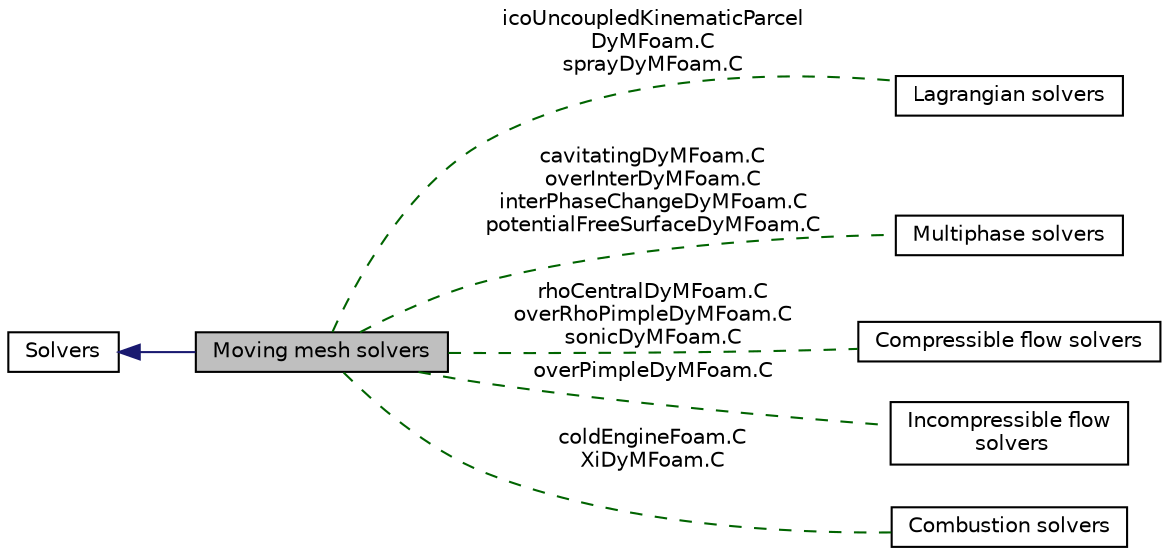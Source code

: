 digraph "Moving mesh solvers"
{
  bgcolor="transparent";
  edge [fontname="Helvetica",fontsize="10",labelfontname="Helvetica",labelfontsize="10"];
  node [fontname="Helvetica",fontsize="10",shape=record];
  rankdir=LR;
  Node5 [label="Lagrangian solvers",height=0.2,width=0.4,color="black",URL="$group__grpLagrangianSolvers.html"];
  Node6 [label="Multiphase solvers",height=0.2,width=0.4,color="black",URL="$group__grpMultiphaseSolvers.html"];
  Node3 [label="Compressible flow solvers",height=0.2,width=0.4,color="black",URL="$group__grpCompressibleSolvers.html"];
  Node1 [label="Solvers",height=0.2,width=0.4,color="black",URL="$group__grpSolvers.html"];
  Node0 [label="Moving mesh solvers",height=0.2,width=0.4,color="black", fillcolor="grey75", style="filled" fontcolor="black"];
  Node4 [label="Incompressible flow\l solvers",height=0.2,width=0.4,color="black",URL="$group__grpIncompressibleSolvers.html"];
  Node2 [label="Combustion solvers",height=0.2,width=0.4,color="black",URL="$group__grpCombustionSolvers.html"];
  Node1->Node0 [shape=plaintext, color="midnightblue", dir="back", style="solid"];
  Node0->Node2 [shape=plaintext, label="coldEngineFoam.C\nXiDyMFoam.C", color="darkgreen", dir="none", style="dashed"];
  Node0->Node3 [shape=plaintext, label="rhoCentralDyMFoam.C\noverRhoPimpleDyMFoam.C\nsonicDyMFoam.C", color="darkgreen", dir="none", style="dashed"];
  Node0->Node4 [shape=plaintext, label="overPimpleDyMFoam.C", color="darkgreen", dir="none", style="dashed"];
  Node0->Node5 [shape=plaintext, label="icoUncoupledKinematicParcel\lDyMFoam.C\nsprayDyMFoam.C", color="darkgreen", dir="none", style="dashed"];
  Node0->Node6 [shape=plaintext, label="cavitatingDyMFoam.C\noverInterDyMFoam.C\ninterPhaseChangeDyMFoam.C\npotentialFreeSurfaceDyMFoam.C", color="darkgreen", dir="none", style="dashed"];
}
